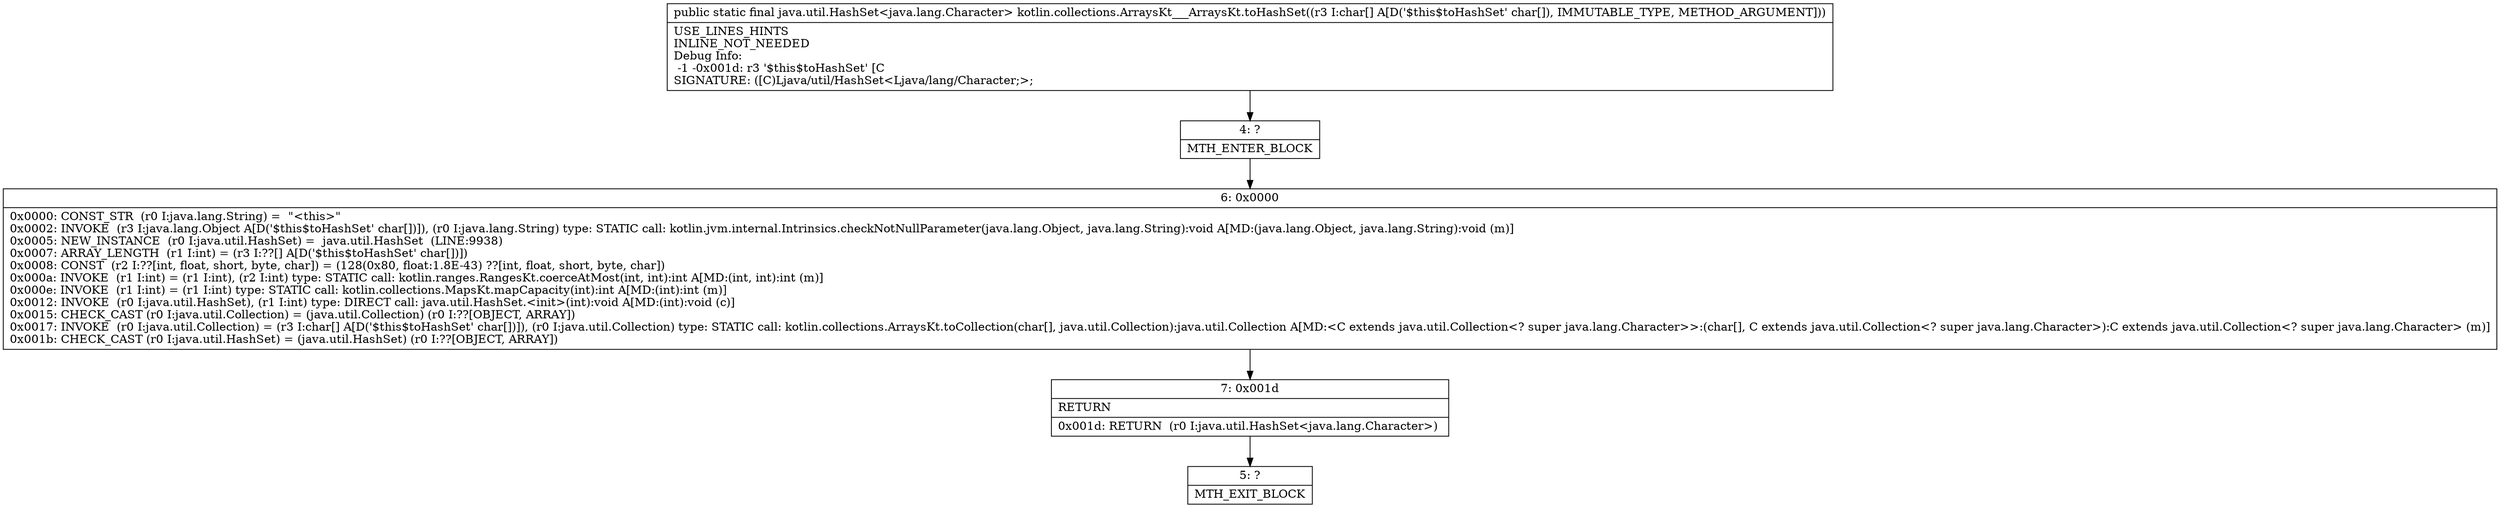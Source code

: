 digraph "CFG forkotlin.collections.ArraysKt___ArraysKt.toHashSet([C)Ljava\/util\/HashSet;" {
Node_4 [shape=record,label="{4\:\ ?|MTH_ENTER_BLOCK\l}"];
Node_6 [shape=record,label="{6\:\ 0x0000|0x0000: CONST_STR  (r0 I:java.lang.String) =  \"\<this\>\" \l0x0002: INVOKE  (r3 I:java.lang.Object A[D('$this$toHashSet' char[])]), (r0 I:java.lang.String) type: STATIC call: kotlin.jvm.internal.Intrinsics.checkNotNullParameter(java.lang.Object, java.lang.String):void A[MD:(java.lang.Object, java.lang.String):void (m)]\l0x0005: NEW_INSTANCE  (r0 I:java.util.HashSet) =  java.util.HashSet  (LINE:9938)\l0x0007: ARRAY_LENGTH  (r1 I:int) = (r3 I:??[] A[D('$this$toHashSet' char[])]) \l0x0008: CONST  (r2 I:??[int, float, short, byte, char]) = (128(0x80, float:1.8E\-43) ??[int, float, short, byte, char]) \l0x000a: INVOKE  (r1 I:int) = (r1 I:int), (r2 I:int) type: STATIC call: kotlin.ranges.RangesKt.coerceAtMost(int, int):int A[MD:(int, int):int (m)]\l0x000e: INVOKE  (r1 I:int) = (r1 I:int) type: STATIC call: kotlin.collections.MapsKt.mapCapacity(int):int A[MD:(int):int (m)]\l0x0012: INVOKE  (r0 I:java.util.HashSet), (r1 I:int) type: DIRECT call: java.util.HashSet.\<init\>(int):void A[MD:(int):void (c)]\l0x0015: CHECK_CAST (r0 I:java.util.Collection) = (java.util.Collection) (r0 I:??[OBJECT, ARRAY]) \l0x0017: INVOKE  (r0 I:java.util.Collection) = (r3 I:char[] A[D('$this$toHashSet' char[])]), (r0 I:java.util.Collection) type: STATIC call: kotlin.collections.ArraysKt.toCollection(char[], java.util.Collection):java.util.Collection A[MD:\<C extends java.util.Collection\<? super java.lang.Character\>\>:(char[], C extends java.util.Collection\<? super java.lang.Character\>):C extends java.util.Collection\<? super java.lang.Character\> (m)]\l0x001b: CHECK_CAST (r0 I:java.util.HashSet) = (java.util.HashSet) (r0 I:??[OBJECT, ARRAY]) \l}"];
Node_7 [shape=record,label="{7\:\ 0x001d|RETURN\l|0x001d: RETURN  (r0 I:java.util.HashSet\<java.lang.Character\>) \l}"];
Node_5 [shape=record,label="{5\:\ ?|MTH_EXIT_BLOCK\l}"];
MethodNode[shape=record,label="{public static final java.util.HashSet\<java.lang.Character\> kotlin.collections.ArraysKt___ArraysKt.toHashSet((r3 I:char[] A[D('$this$toHashSet' char[]), IMMUTABLE_TYPE, METHOD_ARGUMENT]))  | USE_LINES_HINTS\lINLINE_NOT_NEEDED\lDebug Info:\l  \-1 \-0x001d: r3 '$this$toHashSet' [C\lSIGNATURE: ([C)Ljava\/util\/HashSet\<Ljava\/lang\/Character;\>;\l}"];
MethodNode -> Node_4;Node_4 -> Node_6;
Node_6 -> Node_7;
Node_7 -> Node_5;
}

